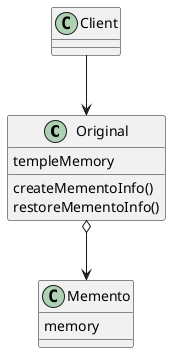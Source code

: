 @startuml

 class Original{

 templeMemory

 createMementoInfo()
 restoreMementoInfo()
 }
class Memento{
memory
}


Client --> Original
Original o--> Memento
@enduml